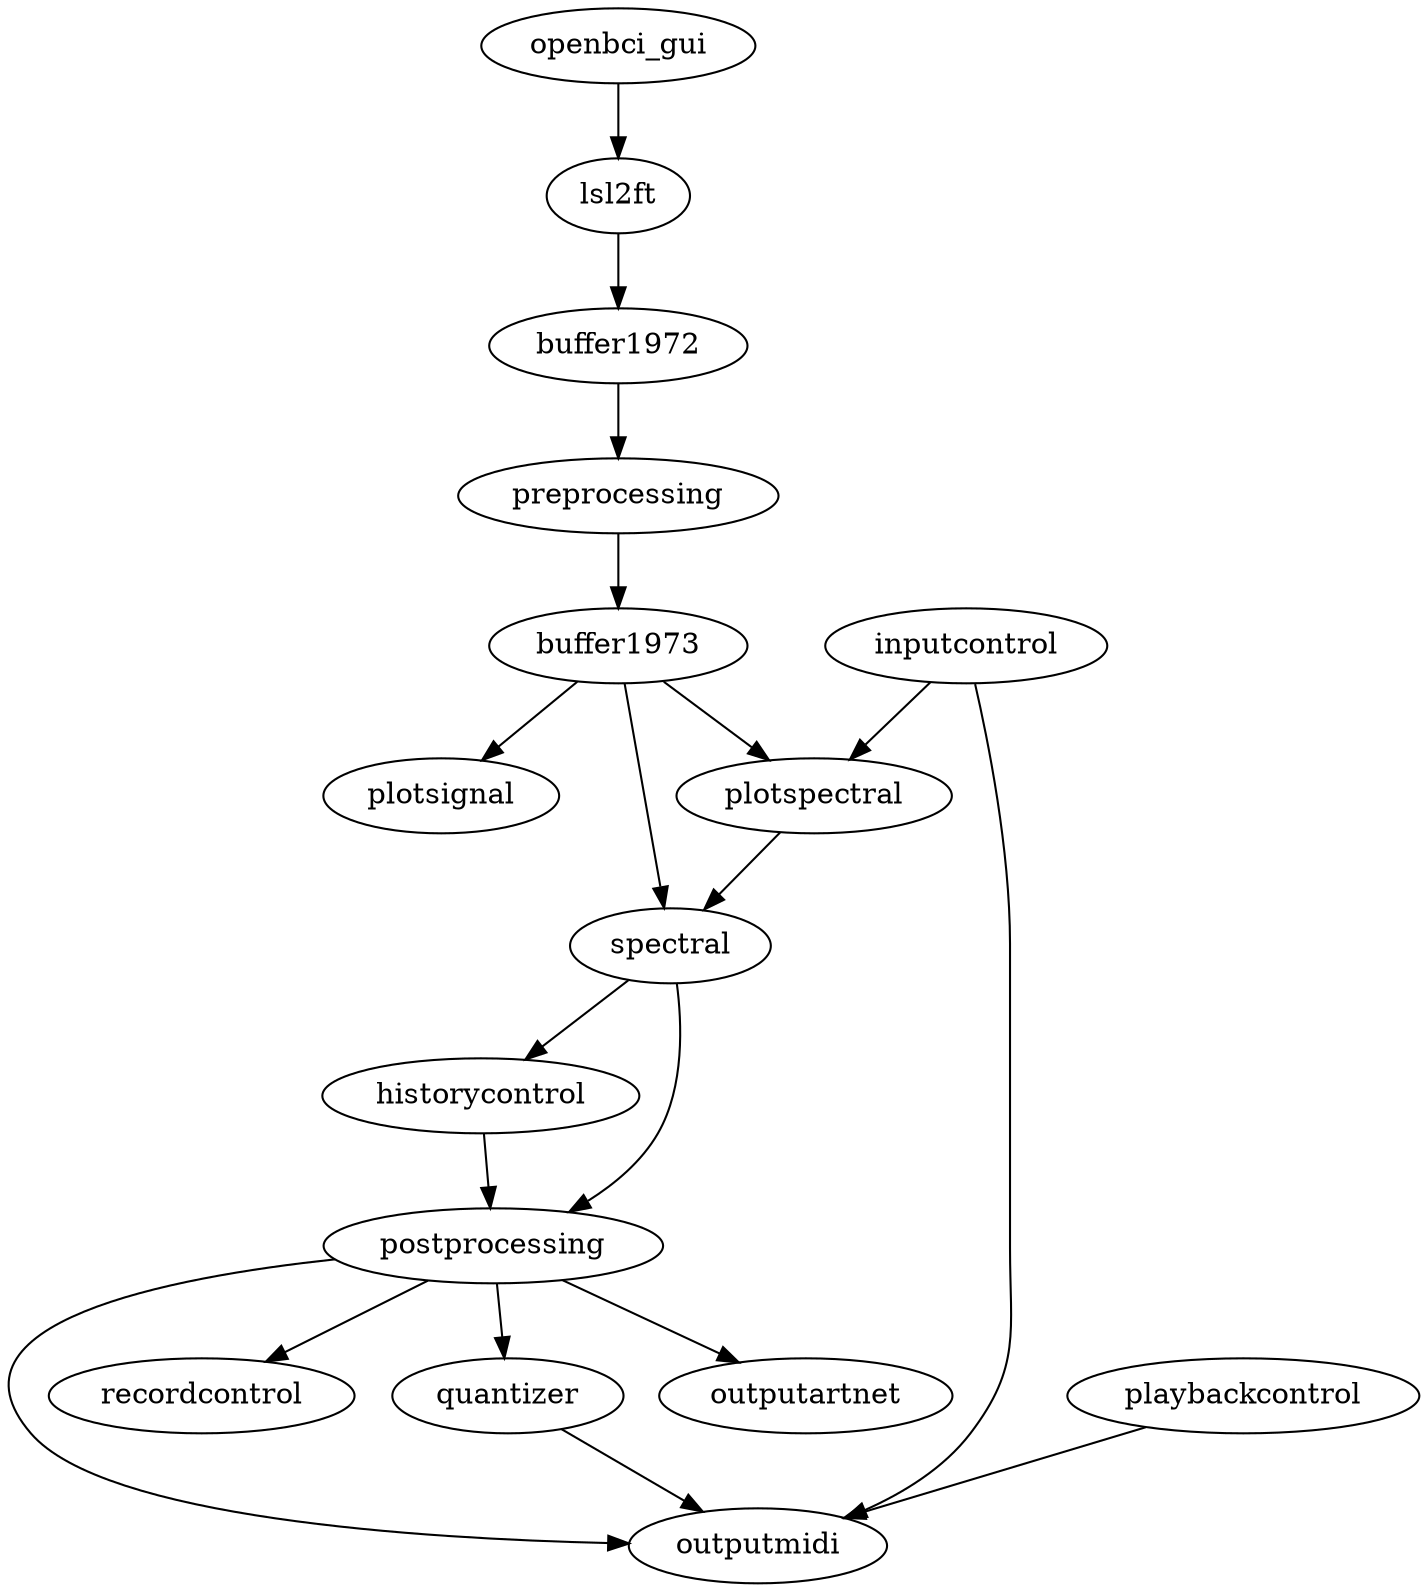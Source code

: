 # To convert this into a bitmap representation, do this
#   dot -Tpng -o patch.png patch.dot
#
digraph {
  openbci_gui -> lsl2ft;
  lsl2ft -> buffer1972 -> preprocessing -> buffer1973;
  buffer1973 -> plotsignal;
  buffer1973 -> plotspectral;
  buffer1973 -> spectral;
  inputcontrol -> plotspectral;
  plotspectral -> spectral;
  inputcontrol -> outputmidi;
  spectral -> historycontrol;
  spectral -> postprocessing;
  historycontrol -> postprocessing;
  playbackcontrol -> outputmidi;
  postprocessing -> recordcontrol;
  postprocessing -> outputmidi;
  postprocessing -> quantizer -> outputmidi;
  postprocessing -> outputartnet;
}
